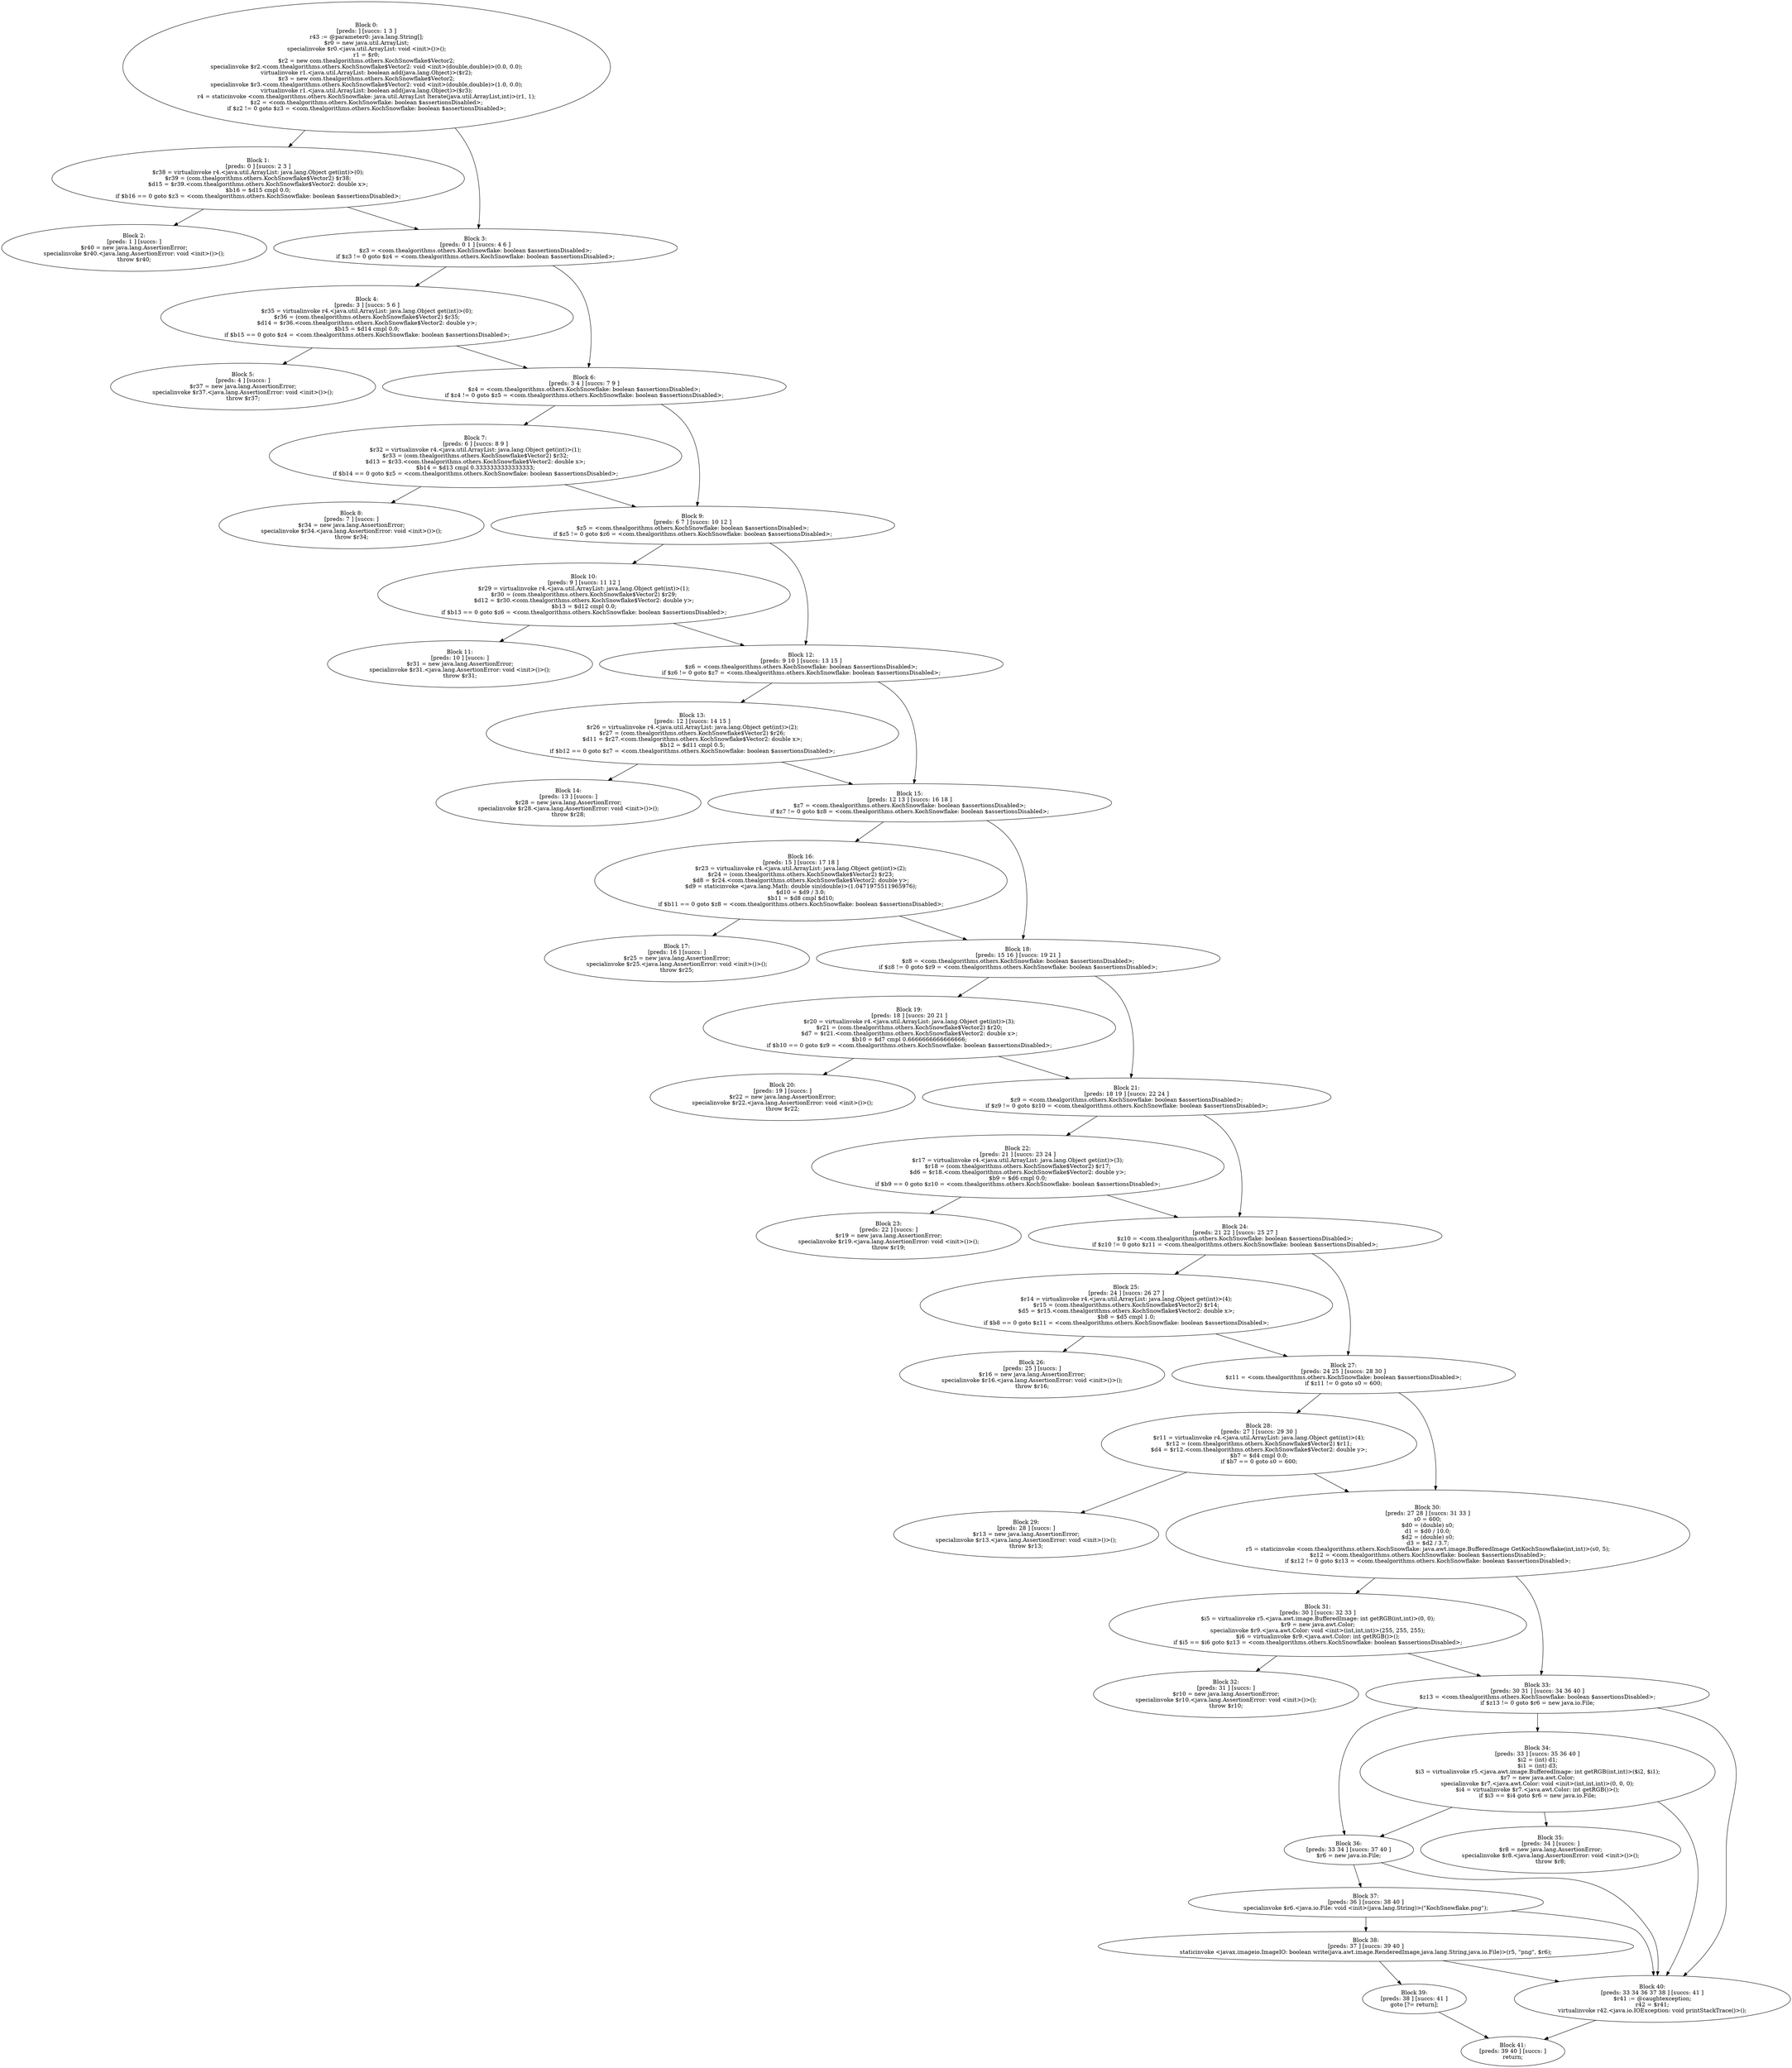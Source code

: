 digraph "unitGraph" {
    "Block 0:
[preds: ] [succs: 1 3 ]
r43 := @parameter0: java.lang.String[];
$r0 = new java.util.ArrayList;
specialinvoke $r0.<java.util.ArrayList: void <init>()>();
r1 = $r0;
$r2 = new com.thealgorithms.others.KochSnowflake$Vector2;
specialinvoke $r2.<com.thealgorithms.others.KochSnowflake$Vector2: void <init>(double,double)>(0.0, 0.0);
virtualinvoke r1.<java.util.ArrayList: boolean add(java.lang.Object)>($r2);
$r3 = new com.thealgorithms.others.KochSnowflake$Vector2;
specialinvoke $r3.<com.thealgorithms.others.KochSnowflake$Vector2: void <init>(double,double)>(1.0, 0.0);
virtualinvoke r1.<java.util.ArrayList: boolean add(java.lang.Object)>($r3);
r4 = staticinvoke <com.thealgorithms.others.KochSnowflake: java.util.ArrayList Iterate(java.util.ArrayList,int)>(r1, 1);
$z2 = <com.thealgorithms.others.KochSnowflake: boolean $assertionsDisabled>;
if $z2 != 0 goto $z3 = <com.thealgorithms.others.KochSnowflake: boolean $assertionsDisabled>;
"
    "Block 1:
[preds: 0 ] [succs: 2 3 ]
$r38 = virtualinvoke r4.<java.util.ArrayList: java.lang.Object get(int)>(0);
$r39 = (com.thealgorithms.others.KochSnowflake$Vector2) $r38;
$d15 = $r39.<com.thealgorithms.others.KochSnowflake$Vector2: double x>;
$b16 = $d15 cmpl 0.0;
if $b16 == 0 goto $z3 = <com.thealgorithms.others.KochSnowflake: boolean $assertionsDisabled>;
"
    "Block 2:
[preds: 1 ] [succs: ]
$r40 = new java.lang.AssertionError;
specialinvoke $r40.<java.lang.AssertionError: void <init>()>();
throw $r40;
"
    "Block 3:
[preds: 0 1 ] [succs: 4 6 ]
$z3 = <com.thealgorithms.others.KochSnowflake: boolean $assertionsDisabled>;
if $z3 != 0 goto $z4 = <com.thealgorithms.others.KochSnowflake: boolean $assertionsDisabled>;
"
    "Block 4:
[preds: 3 ] [succs: 5 6 ]
$r35 = virtualinvoke r4.<java.util.ArrayList: java.lang.Object get(int)>(0);
$r36 = (com.thealgorithms.others.KochSnowflake$Vector2) $r35;
$d14 = $r36.<com.thealgorithms.others.KochSnowflake$Vector2: double y>;
$b15 = $d14 cmpl 0.0;
if $b15 == 0 goto $z4 = <com.thealgorithms.others.KochSnowflake: boolean $assertionsDisabled>;
"
    "Block 5:
[preds: 4 ] [succs: ]
$r37 = new java.lang.AssertionError;
specialinvoke $r37.<java.lang.AssertionError: void <init>()>();
throw $r37;
"
    "Block 6:
[preds: 3 4 ] [succs: 7 9 ]
$z4 = <com.thealgorithms.others.KochSnowflake: boolean $assertionsDisabled>;
if $z4 != 0 goto $z5 = <com.thealgorithms.others.KochSnowflake: boolean $assertionsDisabled>;
"
    "Block 7:
[preds: 6 ] [succs: 8 9 ]
$r32 = virtualinvoke r4.<java.util.ArrayList: java.lang.Object get(int)>(1);
$r33 = (com.thealgorithms.others.KochSnowflake$Vector2) $r32;
$d13 = $r33.<com.thealgorithms.others.KochSnowflake$Vector2: double x>;
$b14 = $d13 cmpl 0.3333333333333333;
if $b14 == 0 goto $z5 = <com.thealgorithms.others.KochSnowflake: boolean $assertionsDisabled>;
"
    "Block 8:
[preds: 7 ] [succs: ]
$r34 = new java.lang.AssertionError;
specialinvoke $r34.<java.lang.AssertionError: void <init>()>();
throw $r34;
"
    "Block 9:
[preds: 6 7 ] [succs: 10 12 ]
$z5 = <com.thealgorithms.others.KochSnowflake: boolean $assertionsDisabled>;
if $z5 != 0 goto $z6 = <com.thealgorithms.others.KochSnowflake: boolean $assertionsDisabled>;
"
    "Block 10:
[preds: 9 ] [succs: 11 12 ]
$r29 = virtualinvoke r4.<java.util.ArrayList: java.lang.Object get(int)>(1);
$r30 = (com.thealgorithms.others.KochSnowflake$Vector2) $r29;
$d12 = $r30.<com.thealgorithms.others.KochSnowflake$Vector2: double y>;
$b13 = $d12 cmpl 0.0;
if $b13 == 0 goto $z6 = <com.thealgorithms.others.KochSnowflake: boolean $assertionsDisabled>;
"
    "Block 11:
[preds: 10 ] [succs: ]
$r31 = new java.lang.AssertionError;
specialinvoke $r31.<java.lang.AssertionError: void <init>()>();
throw $r31;
"
    "Block 12:
[preds: 9 10 ] [succs: 13 15 ]
$z6 = <com.thealgorithms.others.KochSnowflake: boolean $assertionsDisabled>;
if $z6 != 0 goto $z7 = <com.thealgorithms.others.KochSnowflake: boolean $assertionsDisabled>;
"
    "Block 13:
[preds: 12 ] [succs: 14 15 ]
$r26 = virtualinvoke r4.<java.util.ArrayList: java.lang.Object get(int)>(2);
$r27 = (com.thealgorithms.others.KochSnowflake$Vector2) $r26;
$d11 = $r27.<com.thealgorithms.others.KochSnowflake$Vector2: double x>;
$b12 = $d11 cmpl 0.5;
if $b12 == 0 goto $z7 = <com.thealgorithms.others.KochSnowflake: boolean $assertionsDisabled>;
"
    "Block 14:
[preds: 13 ] [succs: ]
$r28 = new java.lang.AssertionError;
specialinvoke $r28.<java.lang.AssertionError: void <init>()>();
throw $r28;
"
    "Block 15:
[preds: 12 13 ] [succs: 16 18 ]
$z7 = <com.thealgorithms.others.KochSnowflake: boolean $assertionsDisabled>;
if $z7 != 0 goto $z8 = <com.thealgorithms.others.KochSnowflake: boolean $assertionsDisabled>;
"
    "Block 16:
[preds: 15 ] [succs: 17 18 ]
$r23 = virtualinvoke r4.<java.util.ArrayList: java.lang.Object get(int)>(2);
$r24 = (com.thealgorithms.others.KochSnowflake$Vector2) $r23;
$d8 = $r24.<com.thealgorithms.others.KochSnowflake$Vector2: double y>;
$d9 = staticinvoke <java.lang.Math: double sin(double)>(1.0471975511965976);
$d10 = $d9 / 3.0;
$b11 = $d8 cmpl $d10;
if $b11 == 0 goto $z8 = <com.thealgorithms.others.KochSnowflake: boolean $assertionsDisabled>;
"
    "Block 17:
[preds: 16 ] [succs: ]
$r25 = new java.lang.AssertionError;
specialinvoke $r25.<java.lang.AssertionError: void <init>()>();
throw $r25;
"
    "Block 18:
[preds: 15 16 ] [succs: 19 21 ]
$z8 = <com.thealgorithms.others.KochSnowflake: boolean $assertionsDisabled>;
if $z8 != 0 goto $z9 = <com.thealgorithms.others.KochSnowflake: boolean $assertionsDisabled>;
"
    "Block 19:
[preds: 18 ] [succs: 20 21 ]
$r20 = virtualinvoke r4.<java.util.ArrayList: java.lang.Object get(int)>(3);
$r21 = (com.thealgorithms.others.KochSnowflake$Vector2) $r20;
$d7 = $r21.<com.thealgorithms.others.KochSnowflake$Vector2: double x>;
$b10 = $d7 cmpl 0.6666666666666666;
if $b10 == 0 goto $z9 = <com.thealgorithms.others.KochSnowflake: boolean $assertionsDisabled>;
"
    "Block 20:
[preds: 19 ] [succs: ]
$r22 = new java.lang.AssertionError;
specialinvoke $r22.<java.lang.AssertionError: void <init>()>();
throw $r22;
"
    "Block 21:
[preds: 18 19 ] [succs: 22 24 ]
$z9 = <com.thealgorithms.others.KochSnowflake: boolean $assertionsDisabled>;
if $z9 != 0 goto $z10 = <com.thealgorithms.others.KochSnowflake: boolean $assertionsDisabled>;
"
    "Block 22:
[preds: 21 ] [succs: 23 24 ]
$r17 = virtualinvoke r4.<java.util.ArrayList: java.lang.Object get(int)>(3);
$r18 = (com.thealgorithms.others.KochSnowflake$Vector2) $r17;
$d6 = $r18.<com.thealgorithms.others.KochSnowflake$Vector2: double y>;
$b9 = $d6 cmpl 0.0;
if $b9 == 0 goto $z10 = <com.thealgorithms.others.KochSnowflake: boolean $assertionsDisabled>;
"
    "Block 23:
[preds: 22 ] [succs: ]
$r19 = new java.lang.AssertionError;
specialinvoke $r19.<java.lang.AssertionError: void <init>()>();
throw $r19;
"
    "Block 24:
[preds: 21 22 ] [succs: 25 27 ]
$z10 = <com.thealgorithms.others.KochSnowflake: boolean $assertionsDisabled>;
if $z10 != 0 goto $z11 = <com.thealgorithms.others.KochSnowflake: boolean $assertionsDisabled>;
"
    "Block 25:
[preds: 24 ] [succs: 26 27 ]
$r14 = virtualinvoke r4.<java.util.ArrayList: java.lang.Object get(int)>(4);
$r15 = (com.thealgorithms.others.KochSnowflake$Vector2) $r14;
$d5 = $r15.<com.thealgorithms.others.KochSnowflake$Vector2: double x>;
$b8 = $d5 cmpl 1.0;
if $b8 == 0 goto $z11 = <com.thealgorithms.others.KochSnowflake: boolean $assertionsDisabled>;
"
    "Block 26:
[preds: 25 ] [succs: ]
$r16 = new java.lang.AssertionError;
specialinvoke $r16.<java.lang.AssertionError: void <init>()>();
throw $r16;
"
    "Block 27:
[preds: 24 25 ] [succs: 28 30 ]
$z11 = <com.thealgorithms.others.KochSnowflake: boolean $assertionsDisabled>;
if $z11 != 0 goto s0 = 600;
"
    "Block 28:
[preds: 27 ] [succs: 29 30 ]
$r11 = virtualinvoke r4.<java.util.ArrayList: java.lang.Object get(int)>(4);
$r12 = (com.thealgorithms.others.KochSnowflake$Vector2) $r11;
$d4 = $r12.<com.thealgorithms.others.KochSnowflake$Vector2: double y>;
$b7 = $d4 cmpl 0.0;
if $b7 == 0 goto s0 = 600;
"
    "Block 29:
[preds: 28 ] [succs: ]
$r13 = new java.lang.AssertionError;
specialinvoke $r13.<java.lang.AssertionError: void <init>()>();
throw $r13;
"
    "Block 30:
[preds: 27 28 ] [succs: 31 33 ]
s0 = 600;
$d0 = (double) s0;
d1 = $d0 / 10.0;
$d2 = (double) s0;
d3 = $d2 / 3.7;
r5 = staticinvoke <com.thealgorithms.others.KochSnowflake: java.awt.image.BufferedImage GetKochSnowflake(int,int)>(s0, 5);
$z12 = <com.thealgorithms.others.KochSnowflake: boolean $assertionsDisabled>;
if $z12 != 0 goto $z13 = <com.thealgorithms.others.KochSnowflake: boolean $assertionsDisabled>;
"
    "Block 31:
[preds: 30 ] [succs: 32 33 ]
$i5 = virtualinvoke r5.<java.awt.image.BufferedImage: int getRGB(int,int)>(0, 0);
$r9 = new java.awt.Color;
specialinvoke $r9.<java.awt.Color: void <init>(int,int,int)>(255, 255, 255);
$i6 = virtualinvoke $r9.<java.awt.Color: int getRGB()>();
if $i5 == $i6 goto $z13 = <com.thealgorithms.others.KochSnowflake: boolean $assertionsDisabled>;
"
    "Block 32:
[preds: 31 ] [succs: ]
$r10 = new java.lang.AssertionError;
specialinvoke $r10.<java.lang.AssertionError: void <init>()>();
throw $r10;
"
    "Block 33:
[preds: 30 31 ] [succs: 34 36 40 ]
$z13 = <com.thealgorithms.others.KochSnowflake: boolean $assertionsDisabled>;
if $z13 != 0 goto $r6 = new java.io.File;
"
    "Block 34:
[preds: 33 ] [succs: 35 36 40 ]
$i2 = (int) d1;
$i1 = (int) d3;
$i3 = virtualinvoke r5.<java.awt.image.BufferedImage: int getRGB(int,int)>($i2, $i1);
$r7 = new java.awt.Color;
specialinvoke $r7.<java.awt.Color: void <init>(int,int,int)>(0, 0, 0);
$i4 = virtualinvoke $r7.<java.awt.Color: int getRGB()>();
if $i3 == $i4 goto $r6 = new java.io.File;
"
    "Block 35:
[preds: 34 ] [succs: ]
$r8 = new java.lang.AssertionError;
specialinvoke $r8.<java.lang.AssertionError: void <init>()>();
throw $r8;
"
    "Block 36:
[preds: 33 34 ] [succs: 37 40 ]
$r6 = new java.io.File;
"
    "Block 37:
[preds: 36 ] [succs: 38 40 ]
specialinvoke $r6.<java.io.File: void <init>(java.lang.String)>(\"KochSnowflake.png\");
"
    "Block 38:
[preds: 37 ] [succs: 39 40 ]
staticinvoke <javax.imageio.ImageIO: boolean write(java.awt.image.RenderedImage,java.lang.String,java.io.File)>(r5, \"png\", $r6);
"
    "Block 39:
[preds: 38 ] [succs: 41 ]
goto [?= return];
"
    "Block 40:
[preds: 33 34 36 37 38 ] [succs: 41 ]
$r41 := @caughtexception;
r42 = $r41;
virtualinvoke r42.<java.io.IOException: void printStackTrace()>();
"
    "Block 41:
[preds: 39 40 ] [succs: ]
return;
"
    "Block 0:
[preds: ] [succs: 1 3 ]
r43 := @parameter0: java.lang.String[];
$r0 = new java.util.ArrayList;
specialinvoke $r0.<java.util.ArrayList: void <init>()>();
r1 = $r0;
$r2 = new com.thealgorithms.others.KochSnowflake$Vector2;
specialinvoke $r2.<com.thealgorithms.others.KochSnowflake$Vector2: void <init>(double,double)>(0.0, 0.0);
virtualinvoke r1.<java.util.ArrayList: boolean add(java.lang.Object)>($r2);
$r3 = new com.thealgorithms.others.KochSnowflake$Vector2;
specialinvoke $r3.<com.thealgorithms.others.KochSnowflake$Vector2: void <init>(double,double)>(1.0, 0.0);
virtualinvoke r1.<java.util.ArrayList: boolean add(java.lang.Object)>($r3);
r4 = staticinvoke <com.thealgorithms.others.KochSnowflake: java.util.ArrayList Iterate(java.util.ArrayList,int)>(r1, 1);
$z2 = <com.thealgorithms.others.KochSnowflake: boolean $assertionsDisabled>;
if $z2 != 0 goto $z3 = <com.thealgorithms.others.KochSnowflake: boolean $assertionsDisabled>;
"->"Block 1:
[preds: 0 ] [succs: 2 3 ]
$r38 = virtualinvoke r4.<java.util.ArrayList: java.lang.Object get(int)>(0);
$r39 = (com.thealgorithms.others.KochSnowflake$Vector2) $r38;
$d15 = $r39.<com.thealgorithms.others.KochSnowflake$Vector2: double x>;
$b16 = $d15 cmpl 0.0;
if $b16 == 0 goto $z3 = <com.thealgorithms.others.KochSnowflake: boolean $assertionsDisabled>;
";
    "Block 0:
[preds: ] [succs: 1 3 ]
r43 := @parameter0: java.lang.String[];
$r0 = new java.util.ArrayList;
specialinvoke $r0.<java.util.ArrayList: void <init>()>();
r1 = $r0;
$r2 = new com.thealgorithms.others.KochSnowflake$Vector2;
specialinvoke $r2.<com.thealgorithms.others.KochSnowflake$Vector2: void <init>(double,double)>(0.0, 0.0);
virtualinvoke r1.<java.util.ArrayList: boolean add(java.lang.Object)>($r2);
$r3 = new com.thealgorithms.others.KochSnowflake$Vector2;
specialinvoke $r3.<com.thealgorithms.others.KochSnowflake$Vector2: void <init>(double,double)>(1.0, 0.0);
virtualinvoke r1.<java.util.ArrayList: boolean add(java.lang.Object)>($r3);
r4 = staticinvoke <com.thealgorithms.others.KochSnowflake: java.util.ArrayList Iterate(java.util.ArrayList,int)>(r1, 1);
$z2 = <com.thealgorithms.others.KochSnowflake: boolean $assertionsDisabled>;
if $z2 != 0 goto $z3 = <com.thealgorithms.others.KochSnowflake: boolean $assertionsDisabled>;
"->"Block 3:
[preds: 0 1 ] [succs: 4 6 ]
$z3 = <com.thealgorithms.others.KochSnowflake: boolean $assertionsDisabled>;
if $z3 != 0 goto $z4 = <com.thealgorithms.others.KochSnowflake: boolean $assertionsDisabled>;
";
    "Block 1:
[preds: 0 ] [succs: 2 3 ]
$r38 = virtualinvoke r4.<java.util.ArrayList: java.lang.Object get(int)>(0);
$r39 = (com.thealgorithms.others.KochSnowflake$Vector2) $r38;
$d15 = $r39.<com.thealgorithms.others.KochSnowflake$Vector2: double x>;
$b16 = $d15 cmpl 0.0;
if $b16 == 0 goto $z3 = <com.thealgorithms.others.KochSnowflake: boolean $assertionsDisabled>;
"->"Block 2:
[preds: 1 ] [succs: ]
$r40 = new java.lang.AssertionError;
specialinvoke $r40.<java.lang.AssertionError: void <init>()>();
throw $r40;
";
    "Block 1:
[preds: 0 ] [succs: 2 3 ]
$r38 = virtualinvoke r4.<java.util.ArrayList: java.lang.Object get(int)>(0);
$r39 = (com.thealgorithms.others.KochSnowflake$Vector2) $r38;
$d15 = $r39.<com.thealgorithms.others.KochSnowflake$Vector2: double x>;
$b16 = $d15 cmpl 0.0;
if $b16 == 0 goto $z3 = <com.thealgorithms.others.KochSnowflake: boolean $assertionsDisabled>;
"->"Block 3:
[preds: 0 1 ] [succs: 4 6 ]
$z3 = <com.thealgorithms.others.KochSnowflake: boolean $assertionsDisabled>;
if $z3 != 0 goto $z4 = <com.thealgorithms.others.KochSnowflake: boolean $assertionsDisabled>;
";
    "Block 3:
[preds: 0 1 ] [succs: 4 6 ]
$z3 = <com.thealgorithms.others.KochSnowflake: boolean $assertionsDisabled>;
if $z3 != 0 goto $z4 = <com.thealgorithms.others.KochSnowflake: boolean $assertionsDisabled>;
"->"Block 4:
[preds: 3 ] [succs: 5 6 ]
$r35 = virtualinvoke r4.<java.util.ArrayList: java.lang.Object get(int)>(0);
$r36 = (com.thealgorithms.others.KochSnowflake$Vector2) $r35;
$d14 = $r36.<com.thealgorithms.others.KochSnowflake$Vector2: double y>;
$b15 = $d14 cmpl 0.0;
if $b15 == 0 goto $z4 = <com.thealgorithms.others.KochSnowflake: boolean $assertionsDisabled>;
";
    "Block 3:
[preds: 0 1 ] [succs: 4 6 ]
$z3 = <com.thealgorithms.others.KochSnowflake: boolean $assertionsDisabled>;
if $z3 != 0 goto $z4 = <com.thealgorithms.others.KochSnowflake: boolean $assertionsDisabled>;
"->"Block 6:
[preds: 3 4 ] [succs: 7 9 ]
$z4 = <com.thealgorithms.others.KochSnowflake: boolean $assertionsDisabled>;
if $z4 != 0 goto $z5 = <com.thealgorithms.others.KochSnowflake: boolean $assertionsDisabled>;
";
    "Block 4:
[preds: 3 ] [succs: 5 6 ]
$r35 = virtualinvoke r4.<java.util.ArrayList: java.lang.Object get(int)>(0);
$r36 = (com.thealgorithms.others.KochSnowflake$Vector2) $r35;
$d14 = $r36.<com.thealgorithms.others.KochSnowflake$Vector2: double y>;
$b15 = $d14 cmpl 0.0;
if $b15 == 0 goto $z4 = <com.thealgorithms.others.KochSnowflake: boolean $assertionsDisabled>;
"->"Block 5:
[preds: 4 ] [succs: ]
$r37 = new java.lang.AssertionError;
specialinvoke $r37.<java.lang.AssertionError: void <init>()>();
throw $r37;
";
    "Block 4:
[preds: 3 ] [succs: 5 6 ]
$r35 = virtualinvoke r4.<java.util.ArrayList: java.lang.Object get(int)>(0);
$r36 = (com.thealgorithms.others.KochSnowflake$Vector2) $r35;
$d14 = $r36.<com.thealgorithms.others.KochSnowflake$Vector2: double y>;
$b15 = $d14 cmpl 0.0;
if $b15 == 0 goto $z4 = <com.thealgorithms.others.KochSnowflake: boolean $assertionsDisabled>;
"->"Block 6:
[preds: 3 4 ] [succs: 7 9 ]
$z4 = <com.thealgorithms.others.KochSnowflake: boolean $assertionsDisabled>;
if $z4 != 0 goto $z5 = <com.thealgorithms.others.KochSnowflake: boolean $assertionsDisabled>;
";
    "Block 6:
[preds: 3 4 ] [succs: 7 9 ]
$z4 = <com.thealgorithms.others.KochSnowflake: boolean $assertionsDisabled>;
if $z4 != 0 goto $z5 = <com.thealgorithms.others.KochSnowflake: boolean $assertionsDisabled>;
"->"Block 7:
[preds: 6 ] [succs: 8 9 ]
$r32 = virtualinvoke r4.<java.util.ArrayList: java.lang.Object get(int)>(1);
$r33 = (com.thealgorithms.others.KochSnowflake$Vector2) $r32;
$d13 = $r33.<com.thealgorithms.others.KochSnowflake$Vector2: double x>;
$b14 = $d13 cmpl 0.3333333333333333;
if $b14 == 0 goto $z5 = <com.thealgorithms.others.KochSnowflake: boolean $assertionsDisabled>;
";
    "Block 6:
[preds: 3 4 ] [succs: 7 9 ]
$z4 = <com.thealgorithms.others.KochSnowflake: boolean $assertionsDisabled>;
if $z4 != 0 goto $z5 = <com.thealgorithms.others.KochSnowflake: boolean $assertionsDisabled>;
"->"Block 9:
[preds: 6 7 ] [succs: 10 12 ]
$z5 = <com.thealgorithms.others.KochSnowflake: boolean $assertionsDisabled>;
if $z5 != 0 goto $z6 = <com.thealgorithms.others.KochSnowflake: boolean $assertionsDisabled>;
";
    "Block 7:
[preds: 6 ] [succs: 8 9 ]
$r32 = virtualinvoke r4.<java.util.ArrayList: java.lang.Object get(int)>(1);
$r33 = (com.thealgorithms.others.KochSnowflake$Vector2) $r32;
$d13 = $r33.<com.thealgorithms.others.KochSnowflake$Vector2: double x>;
$b14 = $d13 cmpl 0.3333333333333333;
if $b14 == 0 goto $z5 = <com.thealgorithms.others.KochSnowflake: boolean $assertionsDisabled>;
"->"Block 8:
[preds: 7 ] [succs: ]
$r34 = new java.lang.AssertionError;
specialinvoke $r34.<java.lang.AssertionError: void <init>()>();
throw $r34;
";
    "Block 7:
[preds: 6 ] [succs: 8 9 ]
$r32 = virtualinvoke r4.<java.util.ArrayList: java.lang.Object get(int)>(1);
$r33 = (com.thealgorithms.others.KochSnowflake$Vector2) $r32;
$d13 = $r33.<com.thealgorithms.others.KochSnowflake$Vector2: double x>;
$b14 = $d13 cmpl 0.3333333333333333;
if $b14 == 0 goto $z5 = <com.thealgorithms.others.KochSnowflake: boolean $assertionsDisabled>;
"->"Block 9:
[preds: 6 7 ] [succs: 10 12 ]
$z5 = <com.thealgorithms.others.KochSnowflake: boolean $assertionsDisabled>;
if $z5 != 0 goto $z6 = <com.thealgorithms.others.KochSnowflake: boolean $assertionsDisabled>;
";
    "Block 9:
[preds: 6 7 ] [succs: 10 12 ]
$z5 = <com.thealgorithms.others.KochSnowflake: boolean $assertionsDisabled>;
if $z5 != 0 goto $z6 = <com.thealgorithms.others.KochSnowflake: boolean $assertionsDisabled>;
"->"Block 10:
[preds: 9 ] [succs: 11 12 ]
$r29 = virtualinvoke r4.<java.util.ArrayList: java.lang.Object get(int)>(1);
$r30 = (com.thealgorithms.others.KochSnowflake$Vector2) $r29;
$d12 = $r30.<com.thealgorithms.others.KochSnowflake$Vector2: double y>;
$b13 = $d12 cmpl 0.0;
if $b13 == 0 goto $z6 = <com.thealgorithms.others.KochSnowflake: boolean $assertionsDisabled>;
";
    "Block 9:
[preds: 6 7 ] [succs: 10 12 ]
$z5 = <com.thealgorithms.others.KochSnowflake: boolean $assertionsDisabled>;
if $z5 != 0 goto $z6 = <com.thealgorithms.others.KochSnowflake: boolean $assertionsDisabled>;
"->"Block 12:
[preds: 9 10 ] [succs: 13 15 ]
$z6 = <com.thealgorithms.others.KochSnowflake: boolean $assertionsDisabled>;
if $z6 != 0 goto $z7 = <com.thealgorithms.others.KochSnowflake: boolean $assertionsDisabled>;
";
    "Block 10:
[preds: 9 ] [succs: 11 12 ]
$r29 = virtualinvoke r4.<java.util.ArrayList: java.lang.Object get(int)>(1);
$r30 = (com.thealgorithms.others.KochSnowflake$Vector2) $r29;
$d12 = $r30.<com.thealgorithms.others.KochSnowflake$Vector2: double y>;
$b13 = $d12 cmpl 0.0;
if $b13 == 0 goto $z6 = <com.thealgorithms.others.KochSnowflake: boolean $assertionsDisabled>;
"->"Block 11:
[preds: 10 ] [succs: ]
$r31 = new java.lang.AssertionError;
specialinvoke $r31.<java.lang.AssertionError: void <init>()>();
throw $r31;
";
    "Block 10:
[preds: 9 ] [succs: 11 12 ]
$r29 = virtualinvoke r4.<java.util.ArrayList: java.lang.Object get(int)>(1);
$r30 = (com.thealgorithms.others.KochSnowflake$Vector2) $r29;
$d12 = $r30.<com.thealgorithms.others.KochSnowflake$Vector2: double y>;
$b13 = $d12 cmpl 0.0;
if $b13 == 0 goto $z6 = <com.thealgorithms.others.KochSnowflake: boolean $assertionsDisabled>;
"->"Block 12:
[preds: 9 10 ] [succs: 13 15 ]
$z6 = <com.thealgorithms.others.KochSnowflake: boolean $assertionsDisabled>;
if $z6 != 0 goto $z7 = <com.thealgorithms.others.KochSnowflake: boolean $assertionsDisabled>;
";
    "Block 12:
[preds: 9 10 ] [succs: 13 15 ]
$z6 = <com.thealgorithms.others.KochSnowflake: boolean $assertionsDisabled>;
if $z6 != 0 goto $z7 = <com.thealgorithms.others.KochSnowflake: boolean $assertionsDisabled>;
"->"Block 13:
[preds: 12 ] [succs: 14 15 ]
$r26 = virtualinvoke r4.<java.util.ArrayList: java.lang.Object get(int)>(2);
$r27 = (com.thealgorithms.others.KochSnowflake$Vector2) $r26;
$d11 = $r27.<com.thealgorithms.others.KochSnowflake$Vector2: double x>;
$b12 = $d11 cmpl 0.5;
if $b12 == 0 goto $z7 = <com.thealgorithms.others.KochSnowflake: boolean $assertionsDisabled>;
";
    "Block 12:
[preds: 9 10 ] [succs: 13 15 ]
$z6 = <com.thealgorithms.others.KochSnowflake: boolean $assertionsDisabled>;
if $z6 != 0 goto $z7 = <com.thealgorithms.others.KochSnowflake: boolean $assertionsDisabled>;
"->"Block 15:
[preds: 12 13 ] [succs: 16 18 ]
$z7 = <com.thealgorithms.others.KochSnowflake: boolean $assertionsDisabled>;
if $z7 != 0 goto $z8 = <com.thealgorithms.others.KochSnowflake: boolean $assertionsDisabled>;
";
    "Block 13:
[preds: 12 ] [succs: 14 15 ]
$r26 = virtualinvoke r4.<java.util.ArrayList: java.lang.Object get(int)>(2);
$r27 = (com.thealgorithms.others.KochSnowflake$Vector2) $r26;
$d11 = $r27.<com.thealgorithms.others.KochSnowflake$Vector2: double x>;
$b12 = $d11 cmpl 0.5;
if $b12 == 0 goto $z7 = <com.thealgorithms.others.KochSnowflake: boolean $assertionsDisabled>;
"->"Block 14:
[preds: 13 ] [succs: ]
$r28 = new java.lang.AssertionError;
specialinvoke $r28.<java.lang.AssertionError: void <init>()>();
throw $r28;
";
    "Block 13:
[preds: 12 ] [succs: 14 15 ]
$r26 = virtualinvoke r4.<java.util.ArrayList: java.lang.Object get(int)>(2);
$r27 = (com.thealgorithms.others.KochSnowflake$Vector2) $r26;
$d11 = $r27.<com.thealgorithms.others.KochSnowflake$Vector2: double x>;
$b12 = $d11 cmpl 0.5;
if $b12 == 0 goto $z7 = <com.thealgorithms.others.KochSnowflake: boolean $assertionsDisabled>;
"->"Block 15:
[preds: 12 13 ] [succs: 16 18 ]
$z7 = <com.thealgorithms.others.KochSnowflake: boolean $assertionsDisabled>;
if $z7 != 0 goto $z8 = <com.thealgorithms.others.KochSnowflake: boolean $assertionsDisabled>;
";
    "Block 15:
[preds: 12 13 ] [succs: 16 18 ]
$z7 = <com.thealgorithms.others.KochSnowflake: boolean $assertionsDisabled>;
if $z7 != 0 goto $z8 = <com.thealgorithms.others.KochSnowflake: boolean $assertionsDisabled>;
"->"Block 16:
[preds: 15 ] [succs: 17 18 ]
$r23 = virtualinvoke r4.<java.util.ArrayList: java.lang.Object get(int)>(2);
$r24 = (com.thealgorithms.others.KochSnowflake$Vector2) $r23;
$d8 = $r24.<com.thealgorithms.others.KochSnowflake$Vector2: double y>;
$d9 = staticinvoke <java.lang.Math: double sin(double)>(1.0471975511965976);
$d10 = $d9 / 3.0;
$b11 = $d8 cmpl $d10;
if $b11 == 0 goto $z8 = <com.thealgorithms.others.KochSnowflake: boolean $assertionsDisabled>;
";
    "Block 15:
[preds: 12 13 ] [succs: 16 18 ]
$z7 = <com.thealgorithms.others.KochSnowflake: boolean $assertionsDisabled>;
if $z7 != 0 goto $z8 = <com.thealgorithms.others.KochSnowflake: boolean $assertionsDisabled>;
"->"Block 18:
[preds: 15 16 ] [succs: 19 21 ]
$z8 = <com.thealgorithms.others.KochSnowflake: boolean $assertionsDisabled>;
if $z8 != 0 goto $z9 = <com.thealgorithms.others.KochSnowflake: boolean $assertionsDisabled>;
";
    "Block 16:
[preds: 15 ] [succs: 17 18 ]
$r23 = virtualinvoke r4.<java.util.ArrayList: java.lang.Object get(int)>(2);
$r24 = (com.thealgorithms.others.KochSnowflake$Vector2) $r23;
$d8 = $r24.<com.thealgorithms.others.KochSnowflake$Vector2: double y>;
$d9 = staticinvoke <java.lang.Math: double sin(double)>(1.0471975511965976);
$d10 = $d9 / 3.0;
$b11 = $d8 cmpl $d10;
if $b11 == 0 goto $z8 = <com.thealgorithms.others.KochSnowflake: boolean $assertionsDisabled>;
"->"Block 17:
[preds: 16 ] [succs: ]
$r25 = new java.lang.AssertionError;
specialinvoke $r25.<java.lang.AssertionError: void <init>()>();
throw $r25;
";
    "Block 16:
[preds: 15 ] [succs: 17 18 ]
$r23 = virtualinvoke r4.<java.util.ArrayList: java.lang.Object get(int)>(2);
$r24 = (com.thealgorithms.others.KochSnowflake$Vector2) $r23;
$d8 = $r24.<com.thealgorithms.others.KochSnowflake$Vector2: double y>;
$d9 = staticinvoke <java.lang.Math: double sin(double)>(1.0471975511965976);
$d10 = $d9 / 3.0;
$b11 = $d8 cmpl $d10;
if $b11 == 0 goto $z8 = <com.thealgorithms.others.KochSnowflake: boolean $assertionsDisabled>;
"->"Block 18:
[preds: 15 16 ] [succs: 19 21 ]
$z8 = <com.thealgorithms.others.KochSnowflake: boolean $assertionsDisabled>;
if $z8 != 0 goto $z9 = <com.thealgorithms.others.KochSnowflake: boolean $assertionsDisabled>;
";
    "Block 18:
[preds: 15 16 ] [succs: 19 21 ]
$z8 = <com.thealgorithms.others.KochSnowflake: boolean $assertionsDisabled>;
if $z8 != 0 goto $z9 = <com.thealgorithms.others.KochSnowflake: boolean $assertionsDisabled>;
"->"Block 19:
[preds: 18 ] [succs: 20 21 ]
$r20 = virtualinvoke r4.<java.util.ArrayList: java.lang.Object get(int)>(3);
$r21 = (com.thealgorithms.others.KochSnowflake$Vector2) $r20;
$d7 = $r21.<com.thealgorithms.others.KochSnowflake$Vector2: double x>;
$b10 = $d7 cmpl 0.6666666666666666;
if $b10 == 0 goto $z9 = <com.thealgorithms.others.KochSnowflake: boolean $assertionsDisabled>;
";
    "Block 18:
[preds: 15 16 ] [succs: 19 21 ]
$z8 = <com.thealgorithms.others.KochSnowflake: boolean $assertionsDisabled>;
if $z8 != 0 goto $z9 = <com.thealgorithms.others.KochSnowflake: boolean $assertionsDisabled>;
"->"Block 21:
[preds: 18 19 ] [succs: 22 24 ]
$z9 = <com.thealgorithms.others.KochSnowflake: boolean $assertionsDisabled>;
if $z9 != 0 goto $z10 = <com.thealgorithms.others.KochSnowflake: boolean $assertionsDisabled>;
";
    "Block 19:
[preds: 18 ] [succs: 20 21 ]
$r20 = virtualinvoke r4.<java.util.ArrayList: java.lang.Object get(int)>(3);
$r21 = (com.thealgorithms.others.KochSnowflake$Vector2) $r20;
$d7 = $r21.<com.thealgorithms.others.KochSnowflake$Vector2: double x>;
$b10 = $d7 cmpl 0.6666666666666666;
if $b10 == 0 goto $z9 = <com.thealgorithms.others.KochSnowflake: boolean $assertionsDisabled>;
"->"Block 20:
[preds: 19 ] [succs: ]
$r22 = new java.lang.AssertionError;
specialinvoke $r22.<java.lang.AssertionError: void <init>()>();
throw $r22;
";
    "Block 19:
[preds: 18 ] [succs: 20 21 ]
$r20 = virtualinvoke r4.<java.util.ArrayList: java.lang.Object get(int)>(3);
$r21 = (com.thealgorithms.others.KochSnowflake$Vector2) $r20;
$d7 = $r21.<com.thealgorithms.others.KochSnowflake$Vector2: double x>;
$b10 = $d7 cmpl 0.6666666666666666;
if $b10 == 0 goto $z9 = <com.thealgorithms.others.KochSnowflake: boolean $assertionsDisabled>;
"->"Block 21:
[preds: 18 19 ] [succs: 22 24 ]
$z9 = <com.thealgorithms.others.KochSnowflake: boolean $assertionsDisabled>;
if $z9 != 0 goto $z10 = <com.thealgorithms.others.KochSnowflake: boolean $assertionsDisabled>;
";
    "Block 21:
[preds: 18 19 ] [succs: 22 24 ]
$z9 = <com.thealgorithms.others.KochSnowflake: boolean $assertionsDisabled>;
if $z9 != 0 goto $z10 = <com.thealgorithms.others.KochSnowflake: boolean $assertionsDisabled>;
"->"Block 22:
[preds: 21 ] [succs: 23 24 ]
$r17 = virtualinvoke r4.<java.util.ArrayList: java.lang.Object get(int)>(3);
$r18 = (com.thealgorithms.others.KochSnowflake$Vector2) $r17;
$d6 = $r18.<com.thealgorithms.others.KochSnowflake$Vector2: double y>;
$b9 = $d6 cmpl 0.0;
if $b9 == 0 goto $z10 = <com.thealgorithms.others.KochSnowflake: boolean $assertionsDisabled>;
";
    "Block 21:
[preds: 18 19 ] [succs: 22 24 ]
$z9 = <com.thealgorithms.others.KochSnowflake: boolean $assertionsDisabled>;
if $z9 != 0 goto $z10 = <com.thealgorithms.others.KochSnowflake: boolean $assertionsDisabled>;
"->"Block 24:
[preds: 21 22 ] [succs: 25 27 ]
$z10 = <com.thealgorithms.others.KochSnowflake: boolean $assertionsDisabled>;
if $z10 != 0 goto $z11 = <com.thealgorithms.others.KochSnowflake: boolean $assertionsDisabled>;
";
    "Block 22:
[preds: 21 ] [succs: 23 24 ]
$r17 = virtualinvoke r4.<java.util.ArrayList: java.lang.Object get(int)>(3);
$r18 = (com.thealgorithms.others.KochSnowflake$Vector2) $r17;
$d6 = $r18.<com.thealgorithms.others.KochSnowflake$Vector2: double y>;
$b9 = $d6 cmpl 0.0;
if $b9 == 0 goto $z10 = <com.thealgorithms.others.KochSnowflake: boolean $assertionsDisabled>;
"->"Block 23:
[preds: 22 ] [succs: ]
$r19 = new java.lang.AssertionError;
specialinvoke $r19.<java.lang.AssertionError: void <init>()>();
throw $r19;
";
    "Block 22:
[preds: 21 ] [succs: 23 24 ]
$r17 = virtualinvoke r4.<java.util.ArrayList: java.lang.Object get(int)>(3);
$r18 = (com.thealgorithms.others.KochSnowflake$Vector2) $r17;
$d6 = $r18.<com.thealgorithms.others.KochSnowflake$Vector2: double y>;
$b9 = $d6 cmpl 0.0;
if $b9 == 0 goto $z10 = <com.thealgorithms.others.KochSnowflake: boolean $assertionsDisabled>;
"->"Block 24:
[preds: 21 22 ] [succs: 25 27 ]
$z10 = <com.thealgorithms.others.KochSnowflake: boolean $assertionsDisabled>;
if $z10 != 0 goto $z11 = <com.thealgorithms.others.KochSnowflake: boolean $assertionsDisabled>;
";
    "Block 24:
[preds: 21 22 ] [succs: 25 27 ]
$z10 = <com.thealgorithms.others.KochSnowflake: boolean $assertionsDisabled>;
if $z10 != 0 goto $z11 = <com.thealgorithms.others.KochSnowflake: boolean $assertionsDisabled>;
"->"Block 25:
[preds: 24 ] [succs: 26 27 ]
$r14 = virtualinvoke r4.<java.util.ArrayList: java.lang.Object get(int)>(4);
$r15 = (com.thealgorithms.others.KochSnowflake$Vector2) $r14;
$d5 = $r15.<com.thealgorithms.others.KochSnowflake$Vector2: double x>;
$b8 = $d5 cmpl 1.0;
if $b8 == 0 goto $z11 = <com.thealgorithms.others.KochSnowflake: boolean $assertionsDisabled>;
";
    "Block 24:
[preds: 21 22 ] [succs: 25 27 ]
$z10 = <com.thealgorithms.others.KochSnowflake: boolean $assertionsDisabled>;
if $z10 != 0 goto $z11 = <com.thealgorithms.others.KochSnowflake: boolean $assertionsDisabled>;
"->"Block 27:
[preds: 24 25 ] [succs: 28 30 ]
$z11 = <com.thealgorithms.others.KochSnowflake: boolean $assertionsDisabled>;
if $z11 != 0 goto s0 = 600;
";
    "Block 25:
[preds: 24 ] [succs: 26 27 ]
$r14 = virtualinvoke r4.<java.util.ArrayList: java.lang.Object get(int)>(4);
$r15 = (com.thealgorithms.others.KochSnowflake$Vector2) $r14;
$d5 = $r15.<com.thealgorithms.others.KochSnowflake$Vector2: double x>;
$b8 = $d5 cmpl 1.0;
if $b8 == 0 goto $z11 = <com.thealgorithms.others.KochSnowflake: boolean $assertionsDisabled>;
"->"Block 26:
[preds: 25 ] [succs: ]
$r16 = new java.lang.AssertionError;
specialinvoke $r16.<java.lang.AssertionError: void <init>()>();
throw $r16;
";
    "Block 25:
[preds: 24 ] [succs: 26 27 ]
$r14 = virtualinvoke r4.<java.util.ArrayList: java.lang.Object get(int)>(4);
$r15 = (com.thealgorithms.others.KochSnowflake$Vector2) $r14;
$d5 = $r15.<com.thealgorithms.others.KochSnowflake$Vector2: double x>;
$b8 = $d5 cmpl 1.0;
if $b8 == 0 goto $z11 = <com.thealgorithms.others.KochSnowflake: boolean $assertionsDisabled>;
"->"Block 27:
[preds: 24 25 ] [succs: 28 30 ]
$z11 = <com.thealgorithms.others.KochSnowflake: boolean $assertionsDisabled>;
if $z11 != 0 goto s0 = 600;
";
    "Block 27:
[preds: 24 25 ] [succs: 28 30 ]
$z11 = <com.thealgorithms.others.KochSnowflake: boolean $assertionsDisabled>;
if $z11 != 0 goto s0 = 600;
"->"Block 28:
[preds: 27 ] [succs: 29 30 ]
$r11 = virtualinvoke r4.<java.util.ArrayList: java.lang.Object get(int)>(4);
$r12 = (com.thealgorithms.others.KochSnowflake$Vector2) $r11;
$d4 = $r12.<com.thealgorithms.others.KochSnowflake$Vector2: double y>;
$b7 = $d4 cmpl 0.0;
if $b7 == 0 goto s0 = 600;
";
    "Block 27:
[preds: 24 25 ] [succs: 28 30 ]
$z11 = <com.thealgorithms.others.KochSnowflake: boolean $assertionsDisabled>;
if $z11 != 0 goto s0 = 600;
"->"Block 30:
[preds: 27 28 ] [succs: 31 33 ]
s0 = 600;
$d0 = (double) s0;
d1 = $d0 / 10.0;
$d2 = (double) s0;
d3 = $d2 / 3.7;
r5 = staticinvoke <com.thealgorithms.others.KochSnowflake: java.awt.image.BufferedImage GetKochSnowflake(int,int)>(s0, 5);
$z12 = <com.thealgorithms.others.KochSnowflake: boolean $assertionsDisabled>;
if $z12 != 0 goto $z13 = <com.thealgorithms.others.KochSnowflake: boolean $assertionsDisabled>;
";
    "Block 28:
[preds: 27 ] [succs: 29 30 ]
$r11 = virtualinvoke r4.<java.util.ArrayList: java.lang.Object get(int)>(4);
$r12 = (com.thealgorithms.others.KochSnowflake$Vector2) $r11;
$d4 = $r12.<com.thealgorithms.others.KochSnowflake$Vector2: double y>;
$b7 = $d4 cmpl 0.0;
if $b7 == 0 goto s0 = 600;
"->"Block 29:
[preds: 28 ] [succs: ]
$r13 = new java.lang.AssertionError;
specialinvoke $r13.<java.lang.AssertionError: void <init>()>();
throw $r13;
";
    "Block 28:
[preds: 27 ] [succs: 29 30 ]
$r11 = virtualinvoke r4.<java.util.ArrayList: java.lang.Object get(int)>(4);
$r12 = (com.thealgorithms.others.KochSnowflake$Vector2) $r11;
$d4 = $r12.<com.thealgorithms.others.KochSnowflake$Vector2: double y>;
$b7 = $d4 cmpl 0.0;
if $b7 == 0 goto s0 = 600;
"->"Block 30:
[preds: 27 28 ] [succs: 31 33 ]
s0 = 600;
$d0 = (double) s0;
d1 = $d0 / 10.0;
$d2 = (double) s0;
d3 = $d2 / 3.7;
r5 = staticinvoke <com.thealgorithms.others.KochSnowflake: java.awt.image.BufferedImage GetKochSnowflake(int,int)>(s0, 5);
$z12 = <com.thealgorithms.others.KochSnowflake: boolean $assertionsDisabled>;
if $z12 != 0 goto $z13 = <com.thealgorithms.others.KochSnowflake: boolean $assertionsDisabled>;
";
    "Block 30:
[preds: 27 28 ] [succs: 31 33 ]
s0 = 600;
$d0 = (double) s0;
d1 = $d0 / 10.0;
$d2 = (double) s0;
d3 = $d2 / 3.7;
r5 = staticinvoke <com.thealgorithms.others.KochSnowflake: java.awt.image.BufferedImage GetKochSnowflake(int,int)>(s0, 5);
$z12 = <com.thealgorithms.others.KochSnowflake: boolean $assertionsDisabled>;
if $z12 != 0 goto $z13 = <com.thealgorithms.others.KochSnowflake: boolean $assertionsDisabled>;
"->"Block 31:
[preds: 30 ] [succs: 32 33 ]
$i5 = virtualinvoke r5.<java.awt.image.BufferedImage: int getRGB(int,int)>(0, 0);
$r9 = new java.awt.Color;
specialinvoke $r9.<java.awt.Color: void <init>(int,int,int)>(255, 255, 255);
$i6 = virtualinvoke $r9.<java.awt.Color: int getRGB()>();
if $i5 == $i6 goto $z13 = <com.thealgorithms.others.KochSnowflake: boolean $assertionsDisabled>;
";
    "Block 30:
[preds: 27 28 ] [succs: 31 33 ]
s0 = 600;
$d0 = (double) s0;
d1 = $d0 / 10.0;
$d2 = (double) s0;
d3 = $d2 / 3.7;
r5 = staticinvoke <com.thealgorithms.others.KochSnowflake: java.awt.image.BufferedImage GetKochSnowflake(int,int)>(s0, 5);
$z12 = <com.thealgorithms.others.KochSnowflake: boolean $assertionsDisabled>;
if $z12 != 0 goto $z13 = <com.thealgorithms.others.KochSnowflake: boolean $assertionsDisabled>;
"->"Block 33:
[preds: 30 31 ] [succs: 34 36 40 ]
$z13 = <com.thealgorithms.others.KochSnowflake: boolean $assertionsDisabled>;
if $z13 != 0 goto $r6 = new java.io.File;
";
    "Block 31:
[preds: 30 ] [succs: 32 33 ]
$i5 = virtualinvoke r5.<java.awt.image.BufferedImage: int getRGB(int,int)>(0, 0);
$r9 = new java.awt.Color;
specialinvoke $r9.<java.awt.Color: void <init>(int,int,int)>(255, 255, 255);
$i6 = virtualinvoke $r9.<java.awt.Color: int getRGB()>();
if $i5 == $i6 goto $z13 = <com.thealgorithms.others.KochSnowflake: boolean $assertionsDisabled>;
"->"Block 32:
[preds: 31 ] [succs: ]
$r10 = new java.lang.AssertionError;
specialinvoke $r10.<java.lang.AssertionError: void <init>()>();
throw $r10;
";
    "Block 31:
[preds: 30 ] [succs: 32 33 ]
$i5 = virtualinvoke r5.<java.awt.image.BufferedImage: int getRGB(int,int)>(0, 0);
$r9 = new java.awt.Color;
specialinvoke $r9.<java.awt.Color: void <init>(int,int,int)>(255, 255, 255);
$i6 = virtualinvoke $r9.<java.awt.Color: int getRGB()>();
if $i5 == $i6 goto $z13 = <com.thealgorithms.others.KochSnowflake: boolean $assertionsDisabled>;
"->"Block 33:
[preds: 30 31 ] [succs: 34 36 40 ]
$z13 = <com.thealgorithms.others.KochSnowflake: boolean $assertionsDisabled>;
if $z13 != 0 goto $r6 = new java.io.File;
";
    "Block 33:
[preds: 30 31 ] [succs: 34 36 40 ]
$z13 = <com.thealgorithms.others.KochSnowflake: boolean $assertionsDisabled>;
if $z13 != 0 goto $r6 = new java.io.File;
"->"Block 34:
[preds: 33 ] [succs: 35 36 40 ]
$i2 = (int) d1;
$i1 = (int) d3;
$i3 = virtualinvoke r5.<java.awt.image.BufferedImage: int getRGB(int,int)>($i2, $i1);
$r7 = new java.awt.Color;
specialinvoke $r7.<java.awt.Color: void <init>(int,int,int)>(0, 0, 0);
$i4 = virtualinvoke $r7.<java.awt.Color: int getRGB()>();
if $i3 == $i4 goto $r6 = new java.io.File;
";
    "Block 33:
[preds: 30 31 ] [succs: 34 36 40 ]
$z13 = <com.thealgorithms.others.KochSnowflake: boolean $assertionsDisabled>;
if $z13 != 0 goto $r6 = new java.io.File;
"->"Block 36:
[preds: 33 34 ] [succs: 37 40 ]
$r6 = new java.io.File;
";
    "Block 33:
[preds: 30 31 ] [succs: 34 36 40 ]
$z13 = <com.thealgorithms.others.KochSnowflake: boolean $assertionsDisabled>;
if $z13 != 0 goto $r6 = new java.io.File;
"->"Block 40:
[preds: 33 34 36 37 38 ] [succs: 41 ]
$r41 := @caughtexception;
r42 = $r41;
virtualinvoke r42.<java.io.IOException: void printStackTrace()>();
";
    "Block 34:
[preds: 33 ] [succs: 35 36 40 ]
$i2 = (int) d1;
$i1 = (int) d3;
$i3 = virtualinvoke r5.<java.awt.image.BufferedImage: int getRGB(int,int)>($i2, $i1);
$r7 = new java.awt.Color;
specialinvoke $r7.<java.awt.Color: void <init>(int,int,int)>(0, 0, 0);
$i4 = virtualinvoke $r7.<java.awt.Color: int getRGB()>();
if $i3 == $i4 goto $r6 = new java.io.File;
"->"Block 35:
[preds: 34 ] [succs: ]
$r8 = new java.lang.AssertionError;
specialinvoke $r8.<java.lang.AssertionError: void <init>()>();
throw $r8;
";
    "Block 34:
[preds: 33 ] [succs: 35 36 40 ]
$i2 = (int) d1;
$i1 = (int) d3;
$i3 = virtualinvoke r5.<java.awt.image.BufferedImage: int getRGB(int,int)>($i2, $i1);
$r7 = new java.awt.Color;
specialinvoke $r7.<java.awt.Color: void <init>(int,int,int)>(0, 0, 0);
$i4 = virtualinvoke $r7.<java.awt.Color: int getRGB()>();
if $i3 == $i4 goto $r6 = new java.io.File;
"->"Block 36:
[preds: 33 34 ] [succs: 37 40 ]
$r6 = new java.io.File;
";
    "Block 34:
[preds: 33 ] [succs: 35 36 40 ]
$i2 = (int) d1;
$i1 = (int) d3;
$i3 = virtualinvoke r5.<java.awt.image.BufferedImage: int getRGB(int,int)>($i2, $i1);
$r7 = new java.awt.Color;
specialinvoke $r7.<java.awt.Color: void <init>(int,int,int)>(0, 0, 0);
$i4 = virtualinvoke $r7.<java.awt.Color: int getRGB()>();
if $i3 == $i4 goto $r6 = new java.io.File;
"->"Block 40:
[preds: 33 34 36 37 38 ] [succs: 41 ]
$r41 := @caughtexception;
r42 = $r41;
virtualinvoke r42.<java.io.IOException: void printStackTrace()>();
";
    "Block 36:
[preds: 33 34 ] [succs: 37 40 ]
$r6 = new java.io.File;
"->"Block 37:
[preds: 36 ] [succs: 38 40 ]
specialinvoke $r6.<java.io.File: void <init>(java.lang.String)>(\"KochSnowflake.png\");
";
    "Block 36:
[preds: 33 34 ] [succs: 37 40 ]
$r6 = new java.io.File;
"->"Block 40:
[preds: 33 34 36 37 38 ] [succs: 41 ]
$r41 := @caughtexception;
r42 = $r41;
virtualinvoke r42.<java.io.IOException: void printStackTrace()>();
";
    "Block 37:
[preds: 36 ] [succs: 38 40 ]
specialinvoke $r6.<java.io.File: void <init>(java.lang.String)>(\"KochSnowflake.png\");
"->"Block 38:
[preds: 37 ] [succs: 39 40 ]
staticinvoke <javax.imageio.ImageIO: boolean write(java.awt.image.RenderedImage,java.lang.String,java.io.File)>(r5, \"png\", $r6);
";
    "Block 37:
[preds: 36 ] [succs: 38 40 ]
specialinvoke $r6.<java.io.File: void <init>(java.lang.String)>(\"KochSnowflake.png\");
"->"Block 40:
[preds: 33 34 36 37 38 ] [succs: 41 ]
$r41 := @caughtexception;
r42 = $r41;
virtualinvoke r42.<java.io.IOException: void printStackTrace()>();
";
    "Block 38:
[preds: 37 ] [succs: 39 40 ]
staticinvoke <javax.imageio.ImageIO: boolean write(java.awt.image.RenderedImage,java.lang.String,java.io.File)>(r5, \"png\", $r6);
"->"Block 39:
[preds: 38 ] [succs: 41 ]
goto [?= return];
";
    "Block 38:
[preds: 37 ] [succs: 39 40 ]
staticinvoke <javax.imageio.ImageIO: boolean write(java.awt.image.RenderedImage,java.lang.String,java.io.File)>(r5, \"png\", $r6);
"->"Block 40:
[preds: 33 34 36 37 38 ] [succs: 41 ]
$r41 := @caughtexception;
r42 = $r41;
virtualinvoke r42.<java.io.IOException: void printStackTrace()>();
";
    "Block 39:
[preds: 38 ] [succs: 41 ]
goto [?= return];
"->"Block 41:
[preds: 39 40 ] [succs: ]
return;
";
    "Block 40:
[preds: 33 34 36 37 38 ] [succs: 41 ]
$r41 := @caughtexception;
r42 = $r41;
virtualinvoke r42.<java.io.IOException: void printStackTrace()>();
"->"Block 41:
[preds: 39 40 ] [succs: ]
return;
";
}
